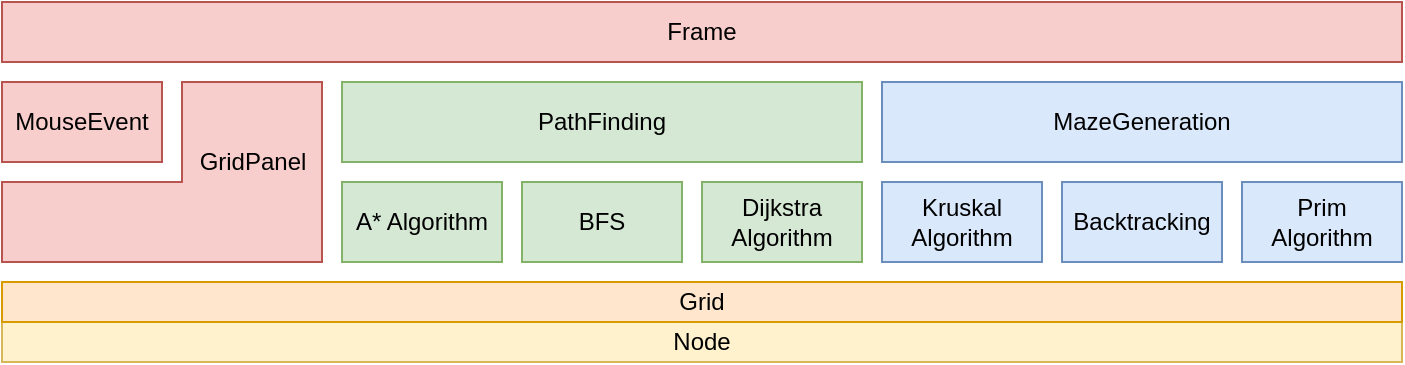 <mxfile version="14.9.6" type="device"><diagram id="8JA3g3zUv0falSwed30e" name="Page-1"><mxGraphModel dx="1422" dy="822" grid="1" gridSize="10" guides="1" tooltips="1" connect="1" arrows="1" fold="1" page="1" pageScale="1" pageWidth="850" pageHeight="1100" math="0" shadow="0"><root><mxCell id="0"/><mxCell id="1" parent="0"/><mxCell id="okTKUiu-C-BDyDwQntgg-1" value="Node" style="rounded=0;whiteSpace=wrap;html=1;fillColor=#fff2cc;strokeColor=#d6b656;" vertex="1" parent="1"><mxGeometry x="40" y="400" width="700" height="20" as="geometry"/></mxCell><mxCell id="okTKUiu-C-BDyDwQntgg-2" value="Grid" style="rounded=0;whiteSpace=wrap;html=1;fillColor=#ffe6cc;strokeColor=#d79b00;" vertex="1" parent="1"><mxGeometry x="40" y="380" width="700" height="20" as="geometry"/></mxCell><mxCell id="okTKUiu-C-BDyDwQntgg-3" value="PathFinding" style="rounded=0;whiteSpace=wrap;html=1;fillColor=#d5e8d4;strokeColor=#82b366;" vertex="1" parent="1"><mxGeometry x="210" y="280" width="260" height="40" as="geometry"/></mxCell><mxCell id="okTKUiu-C-BDyDwQntgg-5" value="Frame" style="rounded=0;whiteSpace=wrap;html=1;fillColor=#f8cecc;strokeColor=#b85450;" vertex="1" parent="1"><mxGeometry x="40" y="240" width="700" height="30" as="geometry"/></mxCell><mxCell id="okTKUiu-C-BDyDwQntgg-6" value="A* Algorithm" style="rounded=0;whiteSpace=wrap;html=1;fillColor=#d5e8d4;strokeColor=#82b366;" vertex="1" parent="1"><mxGeometry x="210" y="330" width="80" height="40" as="geometry"/></mxCell><mxCell id="okTKUiu-C-BDyDwQntgg-7" value="BFS" style="rounded=0;whiteSpace=wrap;html=1;fillColor=#d5e8d4;strokeColor=#82b366;" vertex="1" parent="1"><mxGeometry x="300" y="330" width="80" height="40" as="geometry"/></mxCell><mxCell id="okTKUiu-C-BDyDwQntgg-9" value="Dijkstra Algorithm" style="rounded=0;whiteSpace=wrap;html=1;fillColor=#d5e8d4;strokeColor=#82b366;" vertex="1" parent="1"><mxGeometry x="390" y="330" width="80" height="40" as="geometry"/></mxCell><mxCell id="okTKUiu-C-BDyDwQntgg-10" value="MazeGeneration" style="rounded=0;whiteSpace=wrap;html=1;fillColor=#dae8fc;strokeColor=#6c8ebf;" vertex="1" parent="1"><mxGeometry x="480" y="280" width="260" height="40" as="geometry"/></mxCell><mxCell id="okTKUiu-C-BDyDwQntgg-11" value="Kruskal Algorithm" style="rounded=0;whiteSpace=wrap;html=1;fillColor=#dae8fc;strokeColor=#6c8ebf;" vertex="1" parent="1"><mxGeometry x="480" y="330" width="80" height="40" as="geometry"/></mxCell><mxCell id="okTKUiu-C-BDyDwQntgg-12" value="Backtracking" style="rounded=0;whiteSpace=wrap;html=1;fillColor=#dae8fc;strokeColor=#6c8ebf;" vertex="1" parent="1"><mxGeometry x="570" y="330" width="80" height="40" as="geometry"/></mxCell><mxCell id="okTKUiu-C-BDyDwQntgg-13" value="Prim Algorithm" style="rounded=0;whiteSpace=wrap;html=1;fillColor=#dae8fc;strokeColor=#6c8ebf;" vertex="1" parent="1"><mxGeometry x="660" y="330" width="80" height="40" as="geometry"/></mxCell><mxCell id="okTKUiu-C-BDyDwQntgg-15" value="MouseEvent" style="rounded=0;whiteSpace=wrap;html=1;fillColor=#f8cecc;strokeColor=#b85450;" vertex="1" parent="1"><mxGeometry x="40" y="280" width="80" height="40" as="geometry"/></mxCell><mxCell id="okTKUiu-C-BDyDwQntgg-20" value="" style="shape=corner;whiteSpace=wrap;html=1;dx=70;dy=40;fillColor=#f8cecc;strokeColor=#b85450;rotation=-180;" vertex="1" parent="1"><mxGeometry x="40" y="280" width="160" height="90" as="geometry"/></mxCell><mxCell id="okTKUiu-C-BDyDwQntgg-21" value="GridPanel" style="text;html=1;align=center;verticalAlign=middle;resizable=0;points=[];autosize=1;strokeColor=none;" vertex="1" parent="1"><mxGeometry x="130" y="310" width="70" height="20" as="geometry"/></mxCell></root></mxGraphModel></diagram></mxfile>